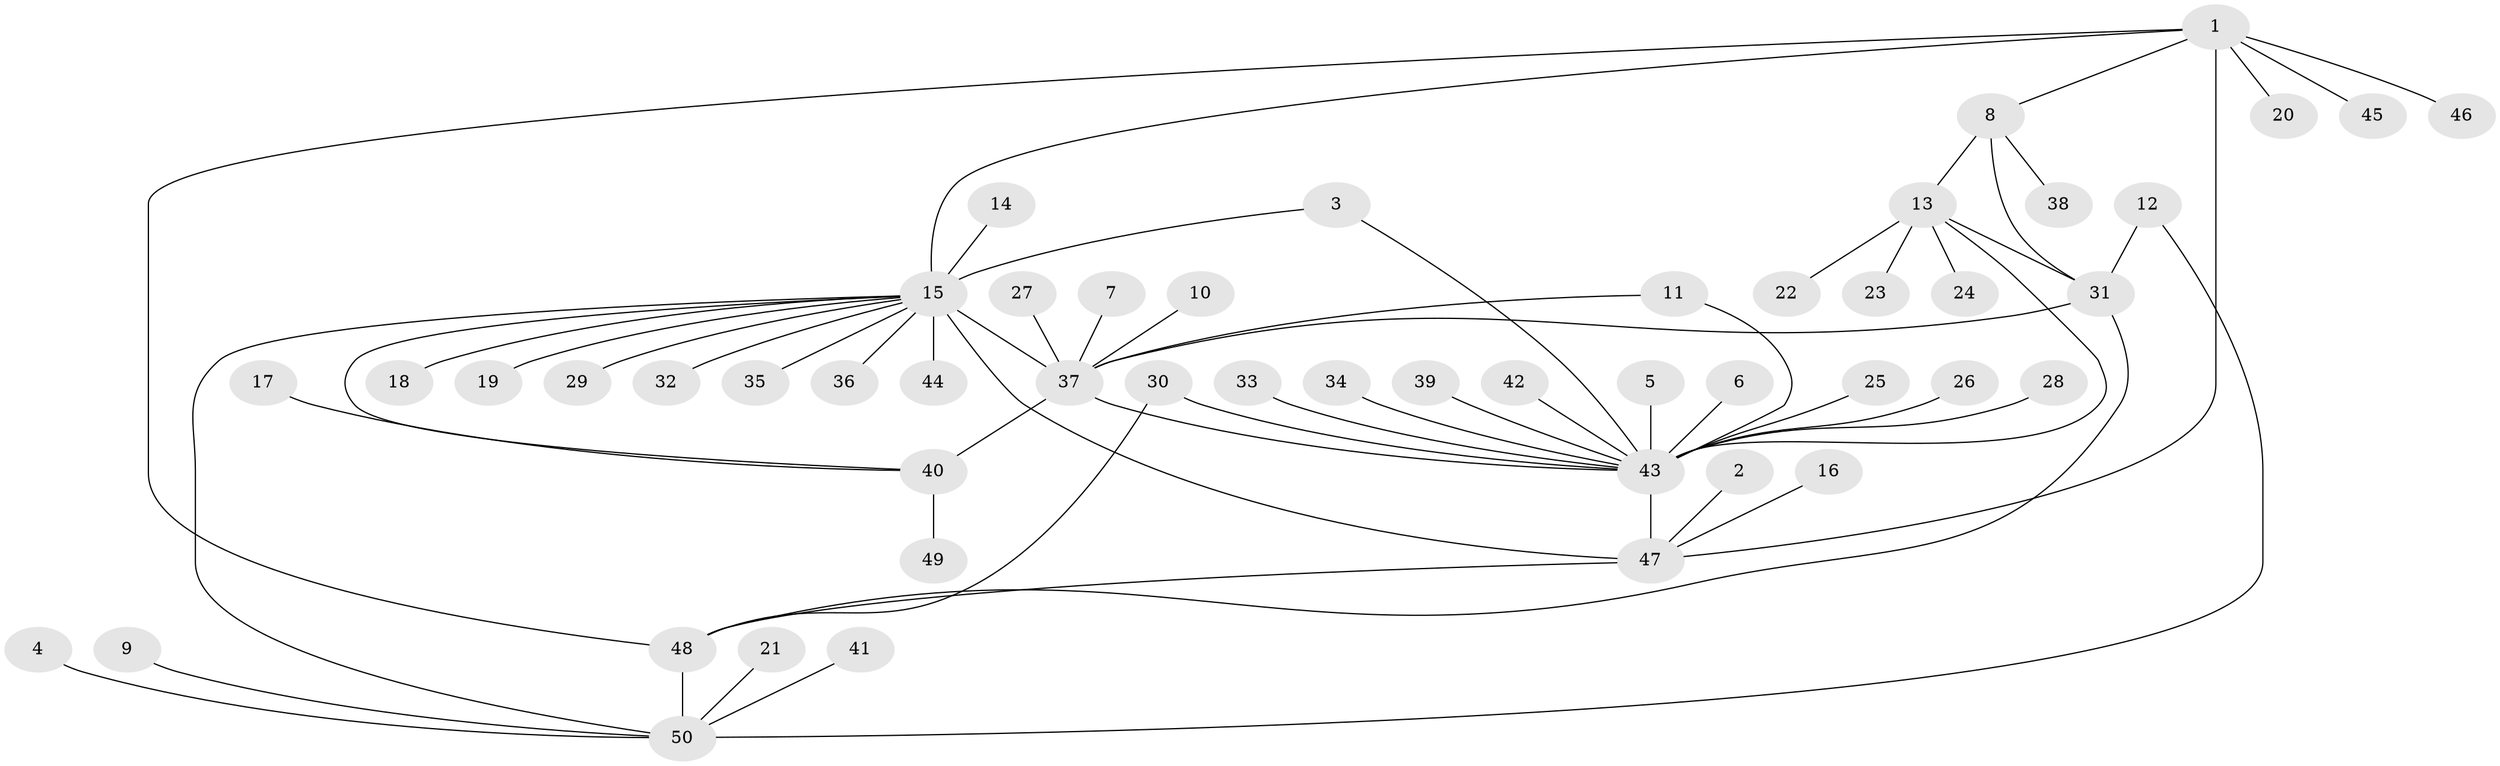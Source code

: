 // original degree distribution, {9: 0.05, 7: 0.03, 16: 0.01, 5: 0.02, 6: 0.05, 10: 0.02, 4: 0.05, 12: 0.01, 13: 0.01, 1: 0.58, 2: 0.14, 3: 0.03}
// Generated by graph-tools (version 1.1) at 2025/50/03/09/25 03:50:39]
// undirected, 50 vertices, 62 edges
graph export_dot {
graph [start="1"]
  node [color=gray90,style=filled];
  1;
  2;
  3;
  4;
  5;
  6;
  7;
  8;
  9;
  10;
  11;
  12;
  13;
  14;
  15;
  16;
  17;
  18;
  19;
  20;
  21;
  22;
  23;
  24;
  25;
  26;
  27;
  28;
  29;
  30;
  31;
  32;
  33;
  34;
  35;
  36;
  37;
  38;
  39;
  40;
  41;
  42;
  43;
  44;
  45;
  46;
  47;
  48;
  49;
  50;
  1 -- 8 [weight=1.0];
  1 -- 15 [weight=3.0];
  1 -- 20 [weight=1.0];
  1 -- 45 [weight=1.0];
  1 -- 46 [weight=1.0];
  1 -- 47 [weight=3.0];
  1 -- 48 [weight=1.0];
  2 -- 47 [weight=1.0];
  3 -- 15 [weight=1.0];
  3 -- 43 [weight=1.0];
  4 -- 50 [weight=1.0];
  5 -- 43 [weight=1.0];
  6 -- 43 [weight=1.0];
  7 -- 37 [weight=1.0];
  8 -- 13 [weight=3.0];
  8 -- 31 [weight=3.0];
  8 -- 38 [weight=1.0];
  9 -- 50 [weight=1.0];
  10 -- 37 [weight=1.0];
  11 -- 37 [weight=1.0];
  11 -- 43 [weight=1.0];
  12 -- 31 [weight=1.0];
  12 -- 50 [weight=1.0];
  13 -- 22 [weight=1.0];
  13 -- 23 [weight=1.0];
  13 -- 24 [weight=1.0];
  13 -- 31 [weight=1.0];
  13 -- 43 [weight=1.0];
  14 -- 15 [weight=1.0];
  15 -- 18 [weight=1.0];
  15 -- 19 [weight=1.0];
  15 -- 29 [weight=1.0];
  15 -- 32 [weight=1.0];
  15 -- 35 [weight=1.0];
  15 -- 36 [weight=1.0];
  15 -- 37 [weight=4.0];
  15 -- 40 [weight=1.0];
  15 -- 44 [weight=1.0];
  15 -- 47 [weight=1.0];
  15 -- 50 [weight=1.0];
  16 -- 47 [weight=1.0];
  17 -- 40 [weight=1.0];
  21 -- 50 [weight=1.0];
  25 -- 43 [weight=1.0];
  26 -- 43 [weight=1.0];
  27 -- 37 [weight=1.0];
  28 -- 43 [weight=1.0];
  30 -- 43 [weight=1.0];
  30 -- 48 [weight=1.0];
  31 -- 37 [weight=1.0];
  31 -- 48 [weight=1.0];
  33 -- 43 [weight=1.0];
  34 -- 43 [weight=1.0];
  37 -- 40 [weight=3.0];
  37 -- 43 [weight=1.0];
  39 -- 43 [weight=1.0];
  40 -- 49 [weight=1.0];
  41 -- 50 [weight=1.0];
  42 -- 43 [weight=1.0];
  43 -- 47 [weight=4.0];
  47 -- 48 [weight=1.0];
  48 -- 50 [weight=4.0];
}
